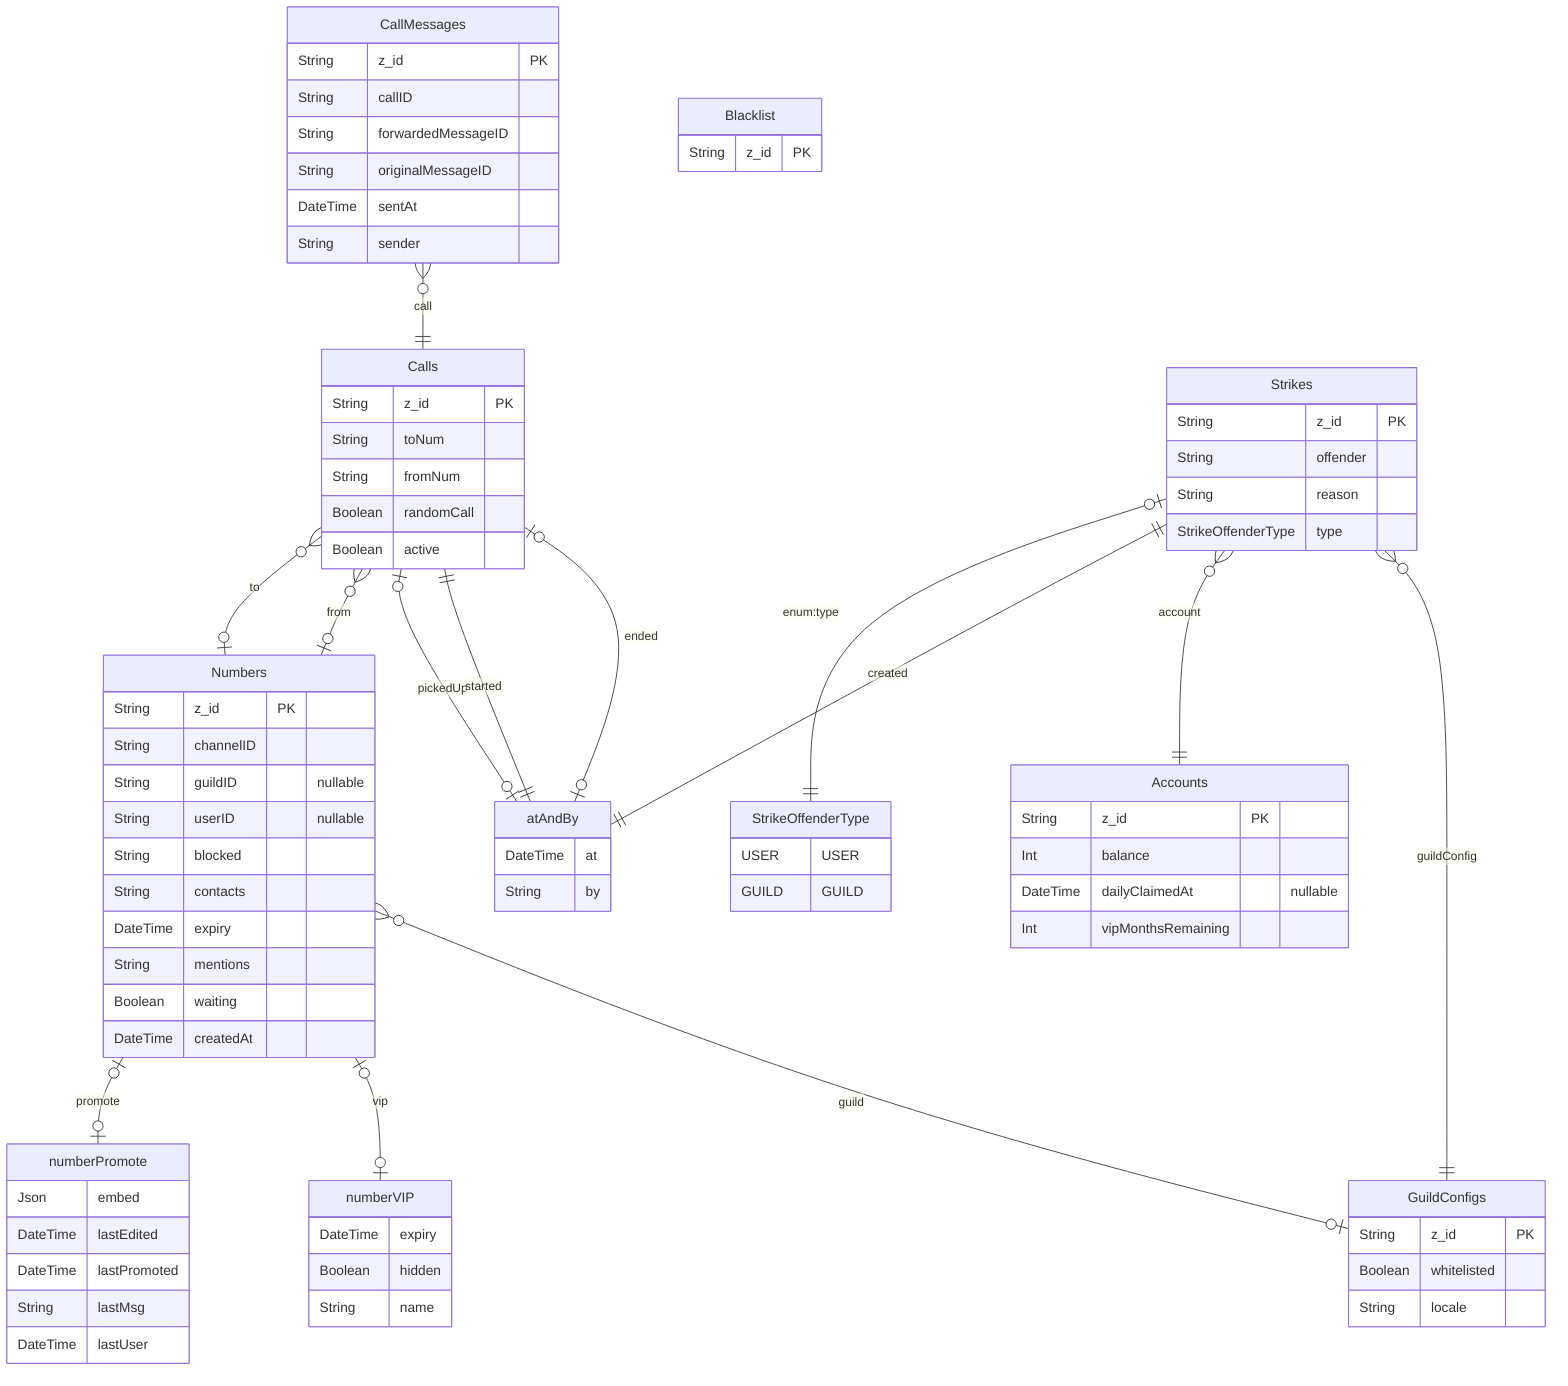 erDiagram

        StrikeOffenderType {
            USER USER
GUILD GUILD
        }
    
  Numbers {
    String z_id PK 
    String channelID  
    String guildID  "nullable"
    String userID  "nullable"
    String blocked  
    String contacts  
    DateTime expiry  
    String mentions  
    Boolean waiting  
    DateTime createdAt  
    }
  

  CallMessages {
    String z_id PK 
    String callID  
    String forwardedMessageID  
    String originalMessageID  
    DateTime sentAt  
    String sender  
    }
  

  Calls {
    String z_id PK 
    String toNum  
    String fromNum  
    Boolean randomCall  
    Boolean active  
    }
  

  GuildConfigs {
    String z_id PK 
    Boolean whitelisted  
    String locale  
    }
  

  Accounts {
    String z_id PK 
    Int balance  
    DateTime dailyClaimedAt  "nullable"
    Int vipMonthsRemaining  
    }
  

  Strikes {
    String z_id PK 
    String offender  
    String reason  
    StrikeOffenderType type  
    }
  

  Blacklist {
    String z_id PK 
    }
  

  numberPromote {
    Json embed  
    DateTime lastEdited  
    DateTime lastPromoted  
    String lastMsg  
    DateTime lastUser  
    }
  

  numberVIP {
    DateTime expiry  
    Boolean hidden  
    String name  
    }
  

  atAndBy {
    DateTime at  
    String by  
    }
  
    Numbers |o--|o numberPromote : "promote"
    Numbers |o--|o numberVIP : "vip"
    Numbers o{--|o GuildConfigs : "guild"
    CallMessages o{--|| Calls : "call"
    Calls o{--|o Numbers : "to"
    Calls o{--|o Numbers : "from"
    Calls |o--|o atAndBy : "pickedUp"
    Calls ||--|| atAndBy : "started"
    Calls |o--|o atAndBy : "ended"
    Strikes o|--|| StrikeOffenderType : "enum:type"
    Strikes ||--|| atAndBy : "created"
    Strikes o{--|| Accounts : "account"
    Strikes o{--|| GuildConfigs : "guildConfig"